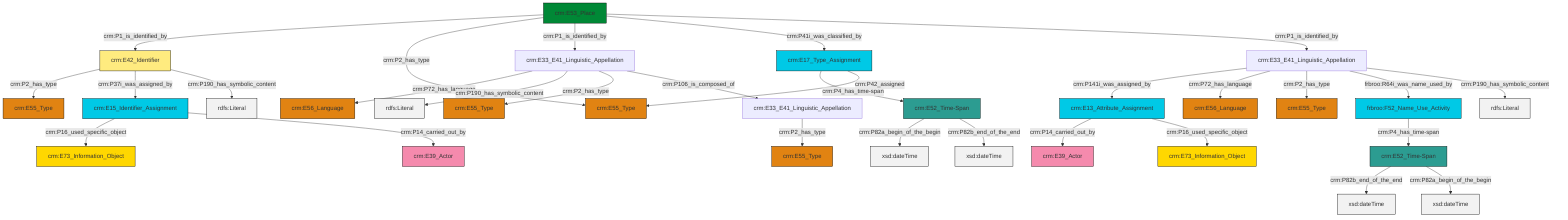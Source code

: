 graph TD
classDef Literal fill:#f2f2f2,stroke:#000000;
classDef CRM_Entity fill:#FFFFFF,stroke:#000000;
classDef Temporal_Entity fill:#00C9E6, stroke:#000000;
classDef Type fill:#E18312, stroke:#000000;
classDef Time-Span fill:#2C9C91, stroke:#000000;
classDef Appellation fill:#FFEB7F, stroke:#000000;
classDef Place fill:#008836, stroke:#000000;
classDef Persistent_Item fill:#B266B2, stroke:#000000;
classDef Conceptual_Object fill:#FFD700, stroke:#000000;
classDef Physical_Thing fill:#D2B48C, stroke:#000000;
classDef Actor fill:#f58aad, stroke:#000000;
classDef PC_Classes fill:#4ce600, stroke:#000000;
classDef Multi fill:#cccccc,stroke:#000000;

4["crm:E33_E41_Linguistic_Appellation"]:::Default -->|crm:P141i_was_assigned_by| 5["crm:E13_Attribute_Assignment"]:::Temporal_Entity
4["crm:E33_E41_Linguistic_Appellation"]:::Default -->|crm:P72_has_language| 6["crm:E56_Language"]:::Type
9["crm:E52_Time-Span"]:::Time-Span -->|crm:P82b_end_of_the_end| 10[xsd:dateTime]:::Literal
15["crm:E53_Place"]:::Place -->|crm:P1_is_identified_by| 2["crm:E42_Identifier"]:::Appellation
2["crm:E42_Identifier"]:::Appellation -->|crm:P2_has_type| 16["crm:E55_Type"]:::Type
17["crm:E33_E41_Linguistic_Appellation"]:::Default -->|crm:P72_has_language| 18["crm:E56_Language"]:::Type
19["crm:E15_Identifier_Assignment"]:::Temporal_Entity -->|crm:P16_used_specific_object| 20["crm:E73_Information_Object"]:::Conceptual_Object
5["crm:E13_Attribute_Assignment"]:::Temporal_Entity -->|crm:P14_carried_out_by| 7["crm:E39_Actor"]:::Actor
23["crm:E17_Type_Assignment"]:::Temporal_Entity -->|crm:P4_has_time-span| 11["crm:E52_Time-Span"]:::Time-Span
17["crm:E33_E41_Linguistic_Appellation"]:::Default -->|crm:P190_has_symbolic_content| 26[rdfs:Literal]:::Literal
15["crm:E53_Place"]:::Place -->|crm:P2_has_type| 27["crm:E55_Type"]:::Type
9["crm:E52_Time-Span"]:::Time-Span -->|crm:P82a_begin_of_the_begin| 29[xsd:dateTime]:::Literal
19["crm:E15_Identifier_Assignment"]:::Temporal_Entity -->|crm:P14_carried_out_by| 31["crm:E39_Actor"]:::Actor
17["crm:E33_E41_Linguistic_Appellation"]:::Default -->|crm:P2_has_type| 21["crm:E55_Type"]:::Type
33["crm:E33_E41_Linguistic_Appellation"]:::Default -->|crm:P2_has_type| 0["crm:E55_Type"]:::Type
2["crm:E42_Identifier"]:::Appellation -->|crm:P37i_was_assigned_by| 19["crm:E15_Identifier_Assignment"]:::Temporal_Entity
5["crm:E13_Attribute_Assignment"]:::Temporal_Entity -->|crm:P16_used_specific_object| 40["crm:E73_Information_Object"]:::Conceptual_Object
4["crm:E33_E41_Linguistic_Appellation"]:::Default -->|crm:P2_has_type| 13["crm:E55_Type"]:::Type
17["crm:E33_E41_Linguistic_Appellation"]:::Default -->|crm:P106_is_composed_of| 33["crm:E33_E41_Linguistic_Appellation"]:::Default
4["crm:E33_E41_Linguistic_Appellation"]:::Default -->|frbroo:R64i_was_name_used_by| 37["frbroo:F52_Name_Use_Activity"]:::Temporal_Entity
37["frbroo:F52_Name_Use_Activity"]:::Temporal_Entity -->|crm:P4_has_time-span| 9["crm:E52_Time-Span"]:::Time-Span
11["crm:E52_Time-Span"]:::Time-Span -->|crm:P82a_begin_of_the_begin| 41[xsd:dateTime]:::Literal
23["crm:E17_Type_Assignment"]:::Temporal_Entity -->|crm:P42_assigned| 27["crm:E55_Type"]:::Type
4["crm:E33_E41_Linguistic_Appellation"]:::Default -->|crm:P190_has_symbolic_content| 42[rdfs:Literal]:::Literal
15["crm:E53_Place"]:::Place -->|crm:P1_is_identified_by| 17["crm:E33_E41_Linguistic_Appellation"]:::Default
11["crm:E52_Time-Span"]:::Time-Span -->|crm:P82b_end_of_the_end| 49[xsd:dateTime]:::Literal
2["crm:E42_Identifier"]:::Appellation -->|crm:P190_has_symbolic_content| 51[rdfs:Literal]:::Literal
15["crm:E53_Place"]:::Place -->|crm:P41i_was_classified_by| 23["crm:E17_Type_Assignment"]:::Temporal_Entity
15["crm:E53_Place"]:::Place -->|crm:P1_is_identified_by| 4["crm:E33_E41_Linguistic_Appellation"]:::Default